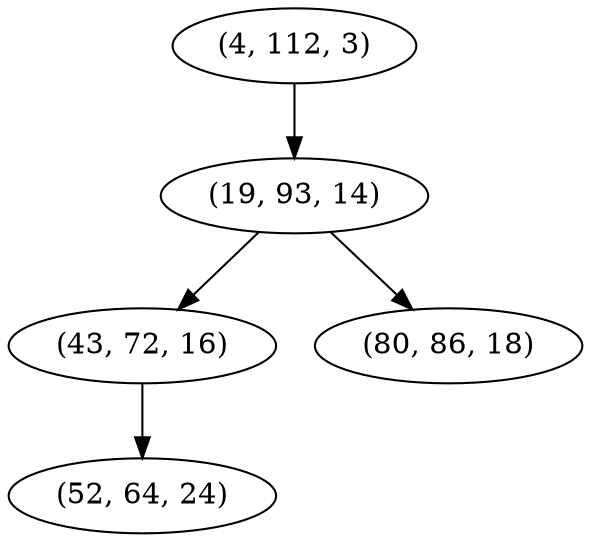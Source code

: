 digraph tree {
    "(4, 112, 3)";
    "(19, 93, 14)";
    "(43, 72, 16)";
    "(52, 64, 24)";
    "(80, 86, 18)";
    "(4, 112, 3)" -> "(19, 93, 14)";
    "(19, 93, 14)" -> "(43, 72, 16)";
    "(19, 93, 14)" -> "(80, 86, 18)";
    "(43, 72, 16)" -> "(52, 64, 24)";
}

